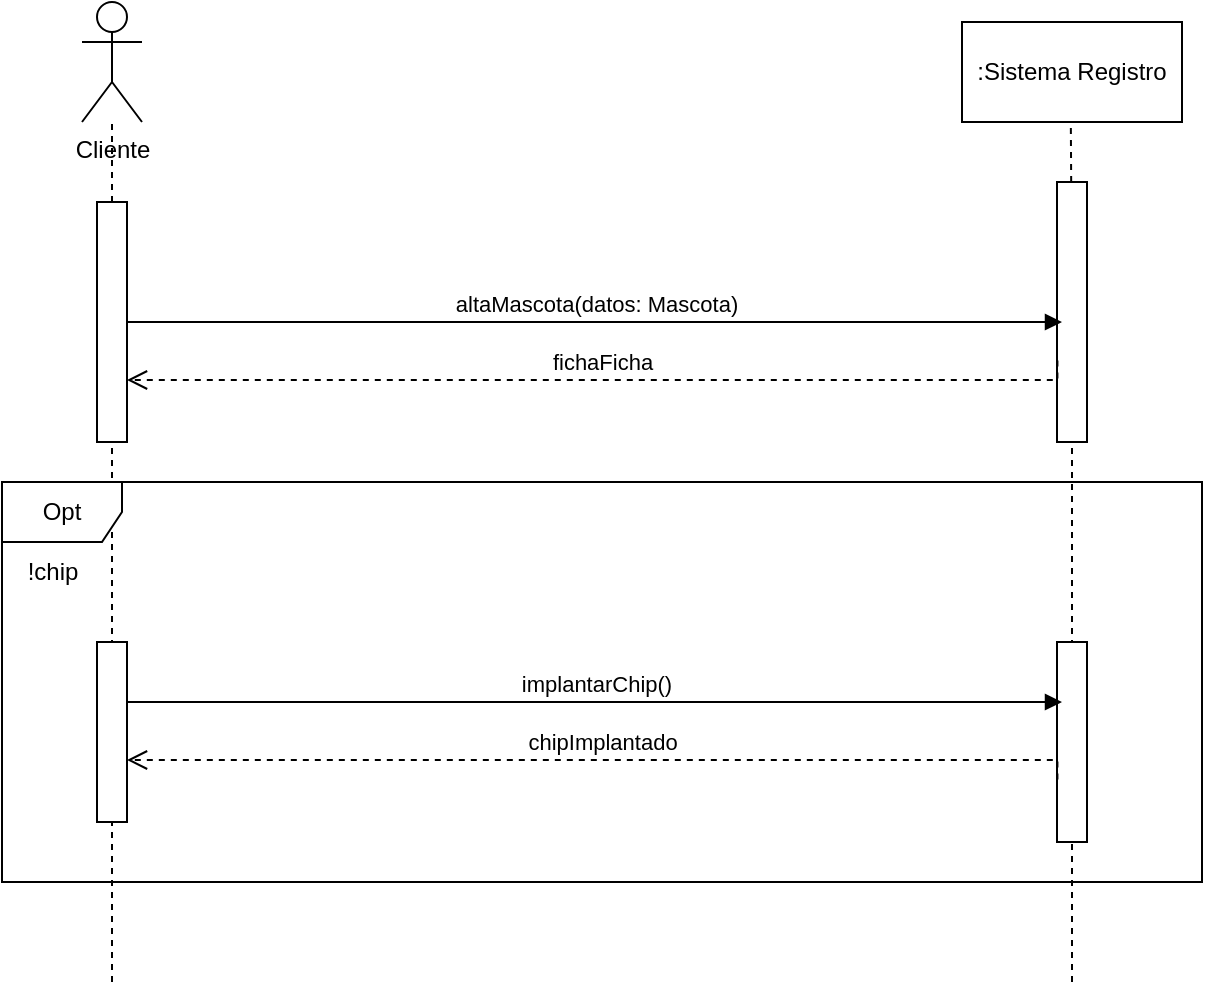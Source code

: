 <mxfile version="21.6.1" type="device">
  <diagram name="Página-1" id="QGSJA5NPgSA9BYXgcbXC">
    <mxGraphModel dx="1098" dy="640" grid="1" gridSize="10" guides="1" tooltips="1" connect="1" arrows="1" fold="1" page="1" pageScale="1" pageWidth="1169" pageHeight="827" math="0" shadow="0">
      <root>
        <mxCell id="0" />
        <mxCell id="1" parent="0" />
        <mxCell id="Lu5ecfiZg4mvMK0-IetX-1" value="Cliente" style="shape=umlActor;verticalLabelPosition=bottom;verticalAlign=top;html=1;outlineConnect=0;" vertex="1" parent="1">
          <mxGeometry x="160" y="240" width="30" height="60" as="geometry" />
        </mxCell>
        <mxCell id="Lu5ecfiZg4mvMK0-IetX-2" value="" style="endArrow=none;dashed=1;html=1;rounded=0;" edge="1" parent="1" source="Lu5ecfiZg4mvMK0-IetX-6" target="Lu5ecfiZg4mvMK0-IetX-1">
          <mxGeometry width="50" height="50" relative="1" as="geometry">
            <mxPoint x="175" y="700" as="sourcePoint" />
            <mxPoint x="170" y="330" as="targetPoint" />
          </mxGeometry>
        </mxCell>
        <mxCell id="Lu5ecfiZg4mvMK0-IetX-3" value=":Sistema Registro" style="html=1;whiteSpace=wrap;" vertex="1" parent="1">
          <mxGeometry x="600" y="250" width="110" height="50" as="geometry" />
        </mxCell>
        <mxCell id="Lu5ecfiZg4mvMK0-IetX-4" value="" style="endArrow=none;dashed=1;html=1;rounded=0;" edge="1" parent="1" source="Lu5ecfiZg4mvMK0-IetX-8">
          <mxGeometry width="50" height="50" relative="1" as="geometry">
            <mxPoint x="654.41" y="700" as="sourcePoint" />
            <mxPoint x="654.41" y="300" as="targetPoint" />
          </mxGeometry>
        </mxCell>
        <mxCell id="Lu5ecfiZg4mvMK0-IetX-5" value="" style="endArrow=none;dashed=1;html=1;rounded=0;" edge="1" parent="1" target="Lu5ecfiZg4mvMK0-IetX-6">
          <mxGeometry width="50" height="50" relative="1" as="geometry">
            <mxPoint x="175" y="730" as="sourcePoint" />
            <mxPoint x="175" y="300" as="targetPoint" />
          </mxGeometry>
        </mxCell>
        <mxCell id="Lu5ecfiZg4mvMK0-IetX-6" value="" style="rounded=0;whiteSpace=wrap;html=1;" vertex="1" parent="1">
          <mxGeometry x="167.5" y="340" width="15" height="120" as="geometry" />
        </mxCell>
        <mxCell id="Lu5ecfiZg4mvMK0-IetX-7" value="" style="endArrow=none;dashed=1;html=1;rounded=0;" edge="1" parent="1" target="Lu5ecfiZg4mvMK0-IetX-8">
          <mxGeometry width="50" height="50" relative="1" as="geometry">
            <mxPoint x="655" y="730" as="sourcePoint" />
            <mxPoint x="654.41" y="300" as="targetPoint" />
          </mxGeometry>
        </mxCell>
        <mxCell id="Lu5ecfiZg4mvMK0-IetX-8" value="" style="rounded=0;whiteSpace=wrap;html=1;" vertex="1" parent="1">
          <mxGeometry x="647.5" y="330" width="15" height="130" as="geometry" />
        </mxCell>
        <mxCell id="Lu5ecfiZg4mvMK0-IetX-9" value="altaMascota(datos: Mascota)" style="html=1;verticalAlign=bottom;endArrow=block;edgeStyle=elbowEdgeStyle;elbow=vertical;curved=0;rounded=0;" edge="1" parent="1" source="Lu5ecfiZg4mvMK0-IetX-6">
          <mxGeometry width="80" relative="1" as="geometry">
            <mxPoint x="360" y="400" as="sourcePoint" />
            <mxPoint x="650" y="400" as="targetPoint" />
          </mxGeometry>
        </mxCell>
        <mxCell id="Lu5ecfiZg4mvMK0-IetX-10" value="fichaFicha" style="html=1;verticalAlign=bottom;endArrow=open;dashed=1;endSize=8;edgeStyle=elbowEdgeStyle;elbow=vertical;curved=0;rounded=0;exitX=0.014;exitY=0.687;exitDx=0;exitDy=0;exitPerimeter=0;" edge="1" parent="1" source="Lu5ecfiZg4mvMK0-IetX-8" target="Lu5ecfiZg4mvMK0-IetX-6">
          <mxGeometry relative="1" as="geometry">
            <mxPoint x="630" y="420" as="sourcePoint" />
            <mxPoint x="370" y="470.31" as="targetPoint" />
            <Array as="points">
              <mxPoint x="630" y="429" />
            </Array>
          </mxGeometry>
        </mxCell>
        <mxCell id="Lu5ecfiZg4mvMK0-IetX-21" value="" style="rounded=0;whiteSpace=wrap;html=1;" vertex="1" parent="1">
          <mxGeometry x="167.5" y="560" width="15" height="90" as="geometry" />
        </mxCell>
        <mxCell id="Lu5ecfiZg4mvMK0-IetX-22" value="" style="rounded=0;whiteSpace=wrap;html=1;" vertex="1" parent="1">
          <mxGeometry x="647.5" y="560" width="15" height="100" as="geometry" />
        </mxCell>
        <mxCell id="Lu5ecfiZg4mvMK0-IetX-23" value="implantarChip()" style="html=1;verticalAlign=bottom;endArrow=block;edgeStyle=elbowEdgeStyle;elbow=vertical;curved=0;rounded=0;" edge="1" source="Lu5ecfiZg4mvMK0-IetX-21" parent="1">
          <mxGeometry width="80" relative="1" as="geometry">
            <mxPoint x="360" y="590" as="sourcePoint" />
            <mxPoint x="650" y="590" as="targetPoint" />
          </mxGeometry>
        </mxCell>
        <mxCell id="Lu5ecfiZg4mvMK0-IetX-24" value="chipImplantado" style="html=1;verticalAlign=bottom;endArrow=open;dashed=1;endSize=8;edgeStyle=elbowEdgeStyle;elbow=vertical;curved=0;rounded=0;exitX=0.014;exitY=0.687;exitDx=0;exitDy=0;exitPerimeter=0;" edge="1" source="Lu5ecfiZg4mvMK0-IetX-22" target="Lu5ecfiZg4mvMK0-IetX-21" parent="1">
          <mxGeometry relative="1" as="geometry">
            <mxPoint x="630" y="610" as="sourcePoint" />
            <mxPoint x="370" y="660.31" as="targetPoint" />
            <Array as="points">
              <mxPoint x="630" y="619" />
            </Array>
          </mxGeometry>
        </mxCell>
        <mxCell id="Lu5ecfiZg4mvMK0-IetX-25" value="Opt" style="shape=umlFrame;whiteSpace=wrap;html=1;pointerEvents=0;" vertex="1" parent="1">
          <mxGeometry x="120" y="480" width="600" height="200" as="geometry" />
        </mxCell>
        <mxCell id="Lu5ecfiZg4mvMK0-IetX-26" value="!chip" style="text;html=1;align=center;verticalAlign=middle;resizable=0;points=[];autosize=1;strokeColor=none;fillColor=none;" vertex="1" parent="1">
          <mxGeometry x="120" y="510" width="50" height="30" as="geometry" />
        </mxCell>
      </root>
    </mxGraphModel>
  </diagram>
</mxfile>
